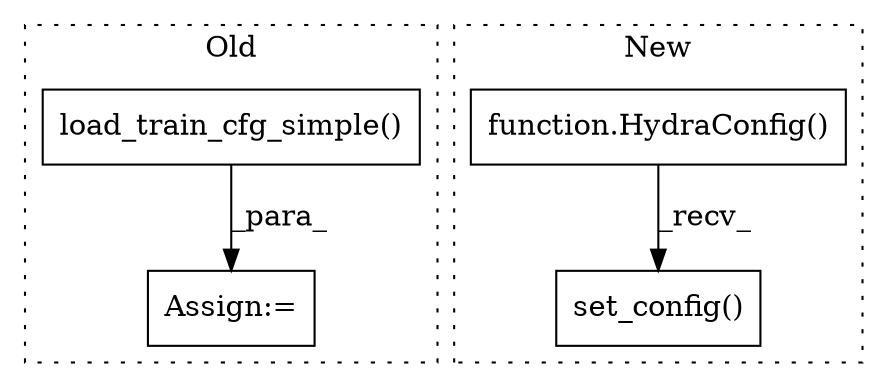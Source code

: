 digraph G {
subgraph cluster0 {
1 [label="load_train_cfg_simple()" a="75" s="197,239" l="34,1" shape="box"];
4 [label="Assign:=" a="68" s="194" l="3" shape="box"];
label = "Old";
style="dotted";
}
subgraph cluster1 {
2 [label="set_config()" a="75" s="224,258" l="25,1" shape="box"];
3 [label="function.HydraConfig()" a="75" s="224" l="13" shape="box"];
label = "New";
style="dotted";
}
1 -> 4 [label="_para_"];
3 -> 2 [label="_recv_"];
}